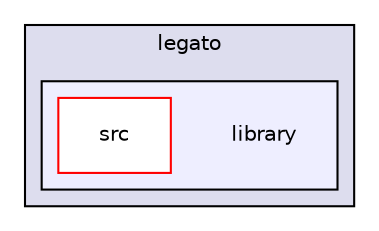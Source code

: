 digraph "C:/Harmony3/gfx/middleware/legato/library" {
  compound=true
  node [ fontsize="10", fontname="Helvetica"];
  edge [ labelfontsize="10", labelfontname="Helvetica"];
  subgraph clusterdir_b190f1068f9fbe431bd6ea3e2624de65 {
    graph [ bgcolor="#ddddee", pencolor="black", label="legato" fontname="Helvetica", fontsize="10", URL="dir_b190f1068f9fbe431bd6ea3e2624de65.html"]
  subgraph clusterdir_b8c5731382094183e5c984a28433d558 {
    graph [ bgcolor="#eeeeff", pencolor="black", label="" URL="dir_b8c5731382094183e5c984a28433d558.html"];
    dir_b8c5731382094183e5c984a28433d558 [shape=plaintext label="library"];
    dir_0100ca59d57b37c13a541787d264e24a [shape=box label="src" color="red" fillcolor="white" style="filled" URL="dir_0100ca59d57b37c13a541787d264e24a.html"];
  }
  }
}
